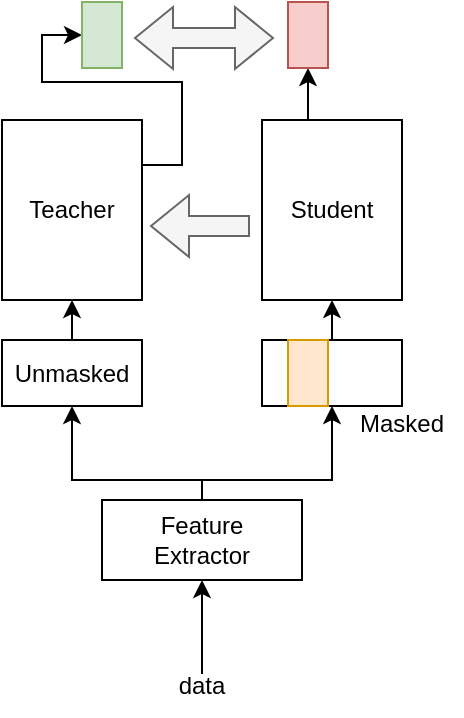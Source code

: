 <mxfile version="24.2.0" type="github">
  <diagram name="第 1 页" id="q66TbeUEmXIvnhVCISni">
    <mxGraphModel dx="732" dy="418" grid="1" gridSize="10" guides="1" tooltips="1" connect="1" arrows="1" fold="1" page="1" pageScale="1" pageWidth="300" pageHeight="400" math="0" shadow="0">
      <root>
        <mxCell id="0" />
        <mxCell id="1" parent="0" />
        <mxCell id="DjZ_yba8BjRpclcn5r1u-1" style="edgeStyle=orthogonalEdgeStyle;rounded=0;orthogonalLoop=1;jettySize=auto;html=1;exitX=0.5;exitY=0;exitDx=0;exitDy=0;entryX=0.5;entryY=1;entryDx=0;entryDy=0;" parent="1" source="DjZ_yba8BjRpclcn5r1u-2" target="DjZ_yba8BjRpclcn5r1u-10" edge="1">
          <mxGeometry relative="1" as="geometry" />
        </mxCell>
        <mxCell id="DjZ_yba8BjRpclcn5r1u-2" value="Unmasked" style="rounded=0;whiteSpace=wrap;html=1;" parent="1" vertex="1">
          <mxGeometry x="50" y="179" width="70" height="33" as="geometry" />
        </mxCell>
        <mxCell id="DjZ_yba8BjRpclcn5r1u-3" style="edgeStyle=orthogonalEdgeStyle;rounded=0;orthogonalLoop=1;jettySize=auto;html=1;exitX=0.5;exitY=0;exitDx=0;exitDy=0;entryX=0.5;entryY=1;entryDx=0;entryDy=0;" parent="1" source="DjZ_yba8BjRpclcn5r1u-4" target="DjZ_yba8BjRpclcn5r1u-12" edge="1">
          <mxGeometry relative="1" as="geometry" />
        </mxCell>
        <mxCell id="DjZ_yba8BjRpclcn5r1u-4" value="" style="rounded=0;whiteSpace=wrap;html=1;" parent="1" vertex="1">
          <mxGeometry x="180" y="179" width="70" height="33" as="geometry" />
        </mxCell>
        <mxCell id="DjZ_yba8BjRpclcn5r1u-5" style="edgeStyle=orthogonalEdgeStyle;rounded=0;orthogonalLoop=1;jettySize=auto;html=1;exitX=0.5;exitY=0;exitDx=0;exitDy=0;entryX=0.5;entryY=1;entryDx=0;entryDy=0;" parent="1" source="DjZ_yba8BjRpclcn5r1u-7" target="DjZ_yba8BjRpclcn5r1u-2" edge="1">
          <mxGeometry relative="1" as="geometry">
            <Array as="points">
              <mxPoint x="150" y="249" />
              <mxPoint x="85" y="249" />
            </Array>
          </mxGeometry>
        </mxCell>
        <mxCell id="DjZ_yba8BjRpclcn5r1u-6" style="edgeStyle=orthogonalEdgeStyle;rounded=0;orthogonalLoop=1;jettySize=auto;html=1;exitX=0.5;exitY=0;exitDx=0;exitDy=0;entryX=0.5;entryY=1;entryDx=0;entryDy=0;" parent="1" source="DjZ_yba8BjRpclcn5r1u-7" target="DjZ_yba8BjRpclcn5r1u-4" edge="1">
          <mxGeometry relative="1" as="geometry">
            <Array as="points">
              <mxPoint x="150" y="249" />
              <mxPoint x="215" y="249" />
            </Array>
          </mxGeometry>
        </mxCell>
        <mxCell id="DjZ_yba8BjRpclcn5r1u-7" value="Feature&lt;div&gt;Extractor&lt;/div&gt;" style="rounded=0;whiteSpace=wrap;html=1;" parent="1" vertex="1">
          <mxGeometry x="100" y="259" width="100" height="40" as="geometry" />
        </mxCell>
        <mxCell id="DjZ_yba8BjRpclcn5r1u-8" value="" style="rounded=0;whiteSpace=wrap;html=1;fillColor=#ffe6cc;strokeColor=#d79b00;fillStyle=auto;" parent="1" vertex="1">
          <mxGeometry x="193" y="179" width="20" height="33" as="geometry" />
        </mxCell>
        <mxCell id="DjZ_yba8BjRpclcn5r1u-9" style="edgeStyle=orthogonalEdgeStyle;rounded=0;orthogonalLoop=1;jettySize=auto;html=1;exitX=1;exitY=0.25;exitDx=0;exitDy=0;entryX=0;entryY=0.5;entryDx=0;entryDy=0;" parent="1" source="DjZ_yba8BjRpclcn5r1u-10" target="DjZ_yba8BjRpclcn5r1u-14" edge="1">
          <mxGeometry relative="1" as="geometry">
            <Array as="points">
              <mxPoint x="140" y="92" />
              <mxPoint x="140" y="50" />
              <mxPoint x="70" y="50" />
              <mxPoint x="70" y="27" />
            </Array>
          </mxGeometry>
        </mxCell>
        <mxCell id="DjZ_yba8BjRpclcn5r1u-10" value="Teacher" style="rounded=0;whiteSpace=wrap;html=1;" parent="1" vertex="1">
          <mxGeometry x="50" y="69" width="70" height="90" as="geometry" />
        </mxCell>
        <mxCell id="DjZ_yba8BjRpclcn5r1u-11" style="edgeStyle=orthogonalEdgeStyle;rounded=0;orthogonalLoop=1;jettySize=auto;html=1;exitX=0.5;exitY=0;exitDx=0;exitDy=0;entryX=0.5;entryY=1;entryDx=0;entryDy=0;" parent="1" source="DjZ_yba8BjRpclcn5r1u-12" target="DjZ_yba8BjRpclcn5r1u-13" edge="1">
          <mxGeometry relative="1" as="geometry" />
        </mxCell>
        <mxCell id="DjZ_yba8BjRpclcn5r1u-12" value="Student" style="rounded=0;whiteSpace=wrap;html=1;" parent="1" vertex="1">
          <mxGeometry x="180" y="69" width="70" height="90" as="geometry" />
        </mxCell>
        <mxCell id="DjZ_yba8BjRpclcn5r1u-13" value="" style="rounded=0;whiteSpace=wrap;html=1;fillColor=#f8cecc;strokeColor=#b85450;" parent="1" vertex="1">
          <mxGeometry x="193" y="10" width="20" height="33" as="geometry" />
        </mxCell>
        <mxCell id="DjZ_yba8BjRpclcn5r1u-14" value="" style="rounded=0;whiteSpace=wrap;html=1;fillColor=#d5e8d4;strokeColor=#82b366;" parent="1" vertex="1">
          <mxGeometry x="90" y="10" width="20" height="33" as="geometry" />
        </mxCell>
        <mxCell id="DjZ_yba8BjRpclcn5r1u-15" value="" style="shape=flexArrow;endArrow=classic;html=1;rounded=0;fillColor=#f5f5f5;strokeColor=#666666;" parent="1" edge="1">
          <mxGeometry width="50" height="50" relative="1" as="geometry">
            <mxPoint x="174" y="122" as="sourcePoint" />
            <mxPoint x="124" y="122" as="targetPoint" />
          </mxGeometry>
        </mxCell>
        <mxCell id="DjZ_yba8BjRpclcn5r1u-16" value="Masked" style="text;html=1;align=center;verticalAlign=middle;whiteSpace=wrap;rounded=0;" parent="1" vertex="1">
          <mxGeometry x="220" y="206" width="60" height="30" as="geometry" />
        </mxCell>
        <mxCell id="DjZ_yba8BjRpclcn5r1u-17" value="" style="endArrow=classic;html=1;rounded=0;" parent="1" edge="1">
          <mxGeometry width="50" height="50" relative="1" as="geometry">
            <mxPoint x="150" y="346" as="sourcePoint" />
            <mxPoint x="150" y="299" as="targetPoint" />
          </mxGeometry>
        </mxCell>
        <mxCell id="QFY1LTuWRhO7-PJgoQrT-1" value="data" style="text;html=1;align=center;verticalAlign=middle;whiteSpace=wrap;rounded=0;" vertex="1" parent="1">
          <mxGeometry x="120" y="337" width="60" height="30" as="geometry" />
        </mxCell>
        <mxCell id="QFY1LTuWRhO7-PJgoQrT-4" value="" style="shape=flexArrow;endArrow=classic;startArrow=classic;html=1;rounded=0;fillColor=#f5f5f5;strokeColor=#666666;" edge="1" parent="1">
          <mxGeometry width="100" height="100" relative="1" as="geometry">
            <mxPoint x="116" y="28" as="sourcePoint" />
            <mxPoint x="186" y="28" as="targetPoint" />
          </mxGeometry>
        </mxCell>
      </root>
    </mxGraphModel>
  </diagram>
</mxfile>
